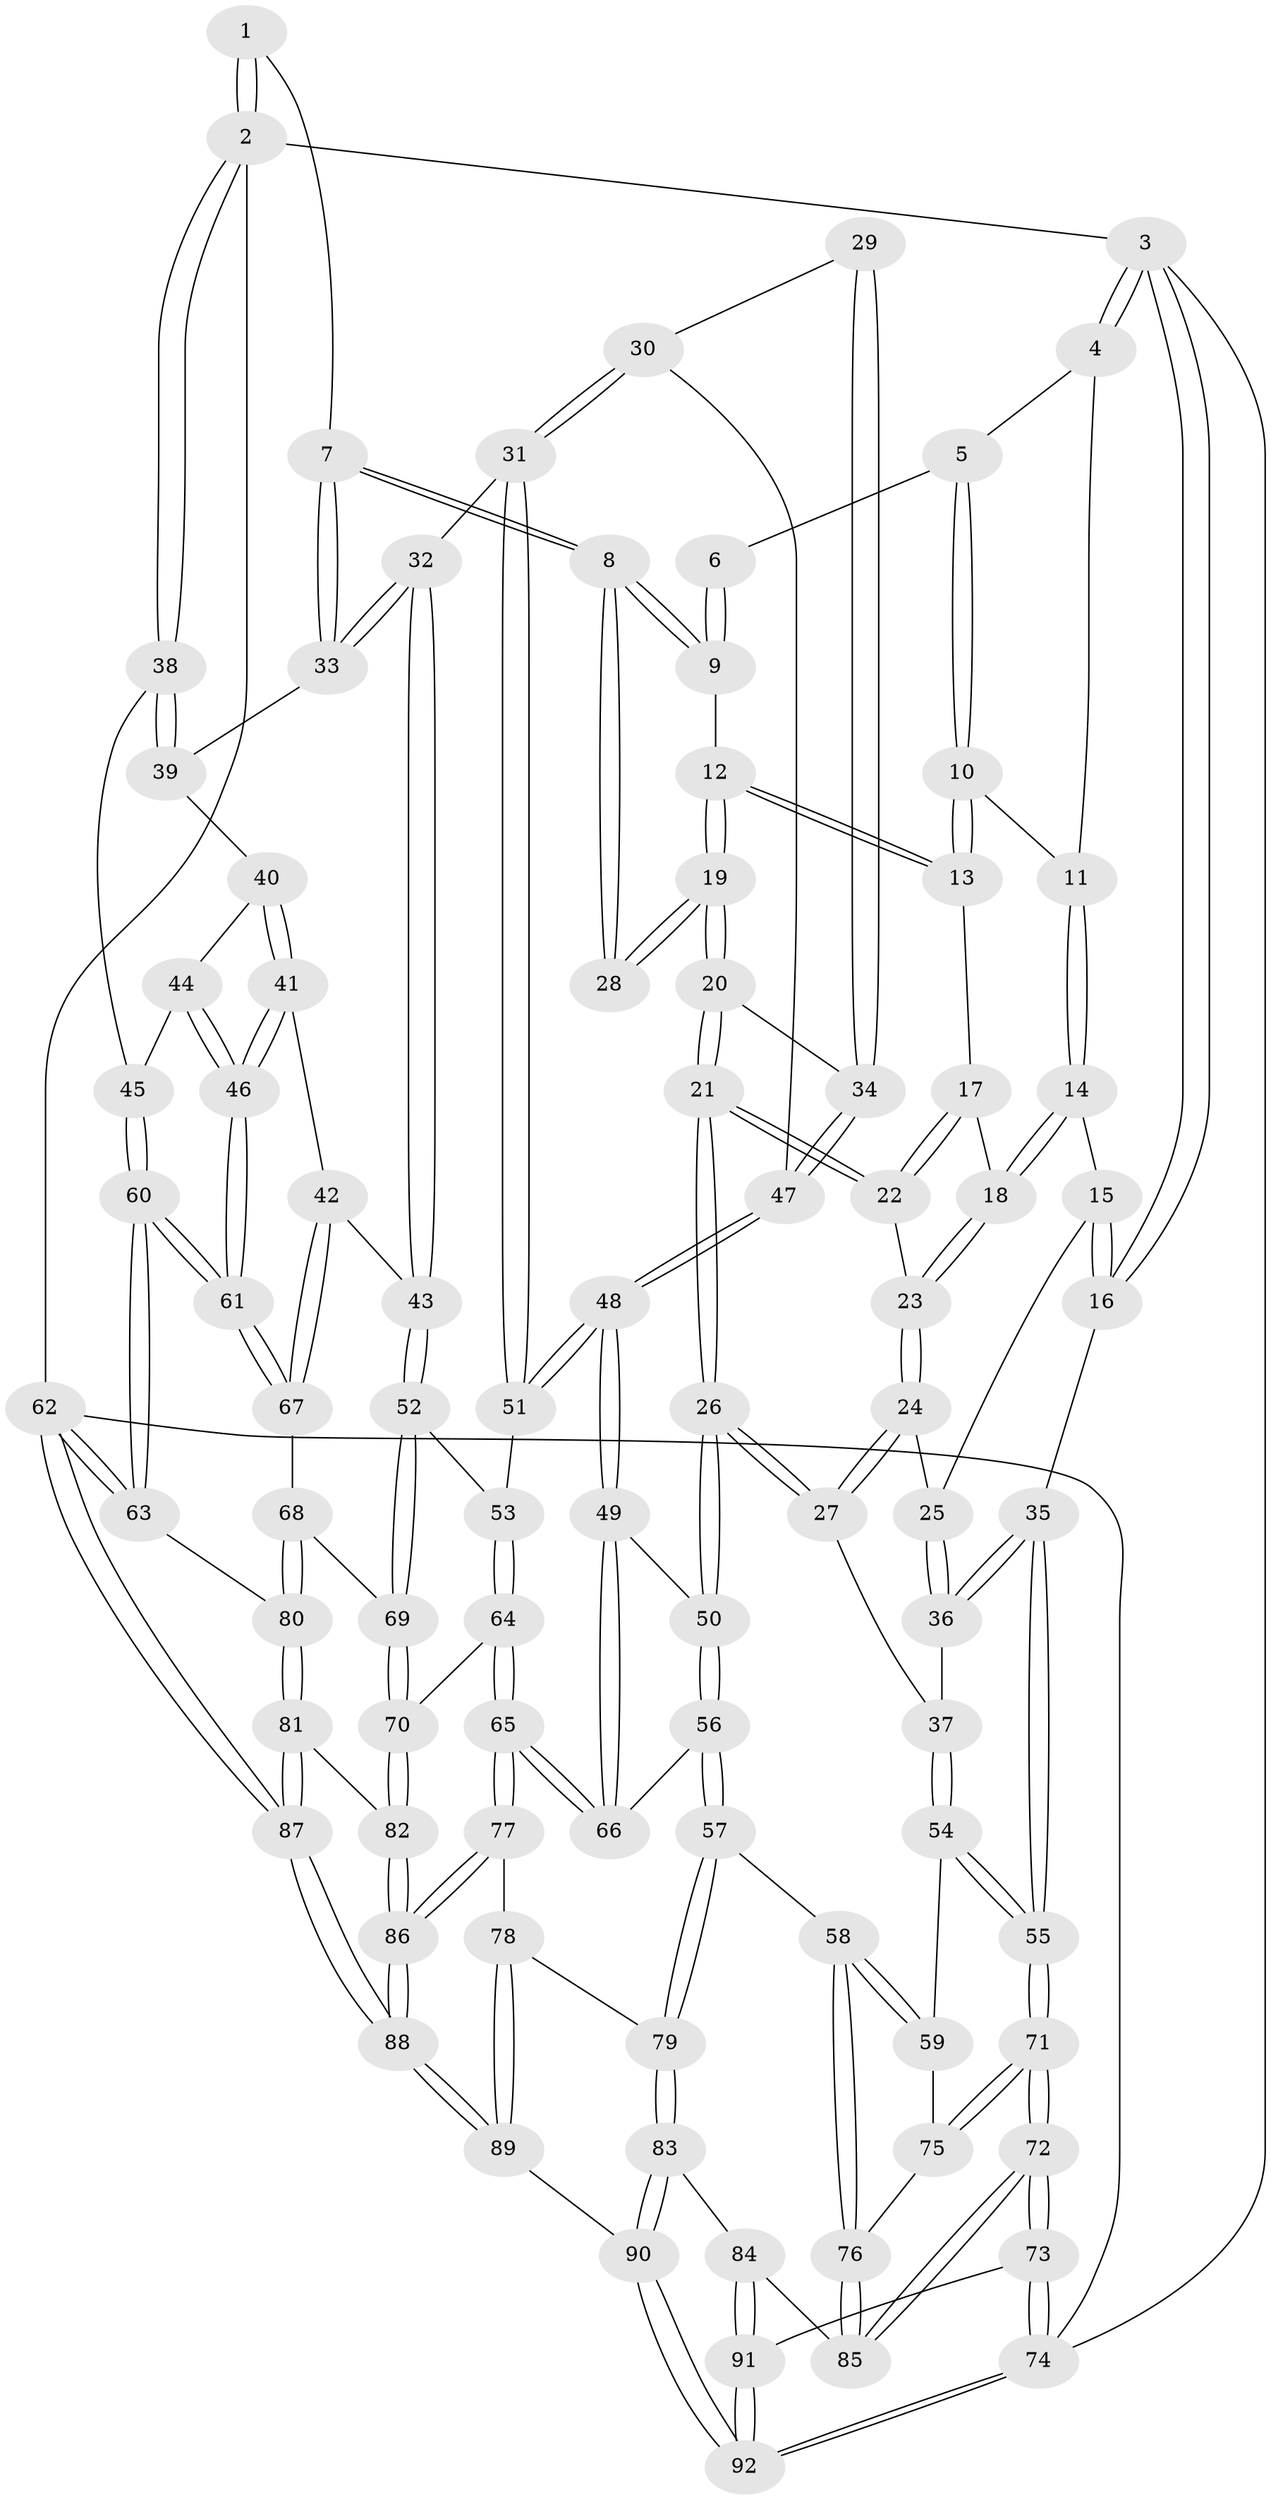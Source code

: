 // Generated by graph-tools (version 1.1) at 2025/38/03/09/25 02:38:23]
// undirected, 92 vertices, 227 edges
graph export_dot {
graph [start="1"]
  node [color=gray90,style=filled];
  1 [pos="+0.8647949252528916+0"];
  2 [pos="+1+0"];
  3 [pos="+0+0"];
  4 [pos="+0+0"];
  5 [pos="+0.44351360720384947+0"];
  6 [pos="+0.5100193833563844+0"];
  7 [pos="+0.7600797418023759+0.2558769150510892"];
  8 [pos="+0.7004615900680645+0.22334475222422412"];
  9 [pos="+0.6533617490850733+0.1830912437885963"];
  10 [pos="+0.39762755799186283+0"];
  11 [pos="+0.1394171906488315+0.10145415377711466"];
  12 [pos="+0.4961166812794115+0.24168339810482473"];
  13 [pos="+0.3807393741019526+0.07122351070723963"];
  14 [pos="+0.1277857068770024+0.16858918967073513"];
  15 [pos="+0.09542330417495594+0.17550180461072634"];
  16 [pos="+0+0.005736140767423495"];
  17 [pos="+0.3502866134904685+0.12436474345018847"];
  18 [pos="+0.1318107147312542+0.17182727708054094"];
  19 [pos="+0.4715380764147053+0.312688061672954"];
  20 [pos="+0.4252828960018758+0.37356211663251654"];
  21 [pos="+0.33869574299453126+0.38014401575460083"];
  22 [pos="+0.3317380168300748+0.1952773593571604"];
  23 [pos="+0.16576330105490675+0.22733088594537307"];
  24 [pos="+0.17511607474172944+0.27869100746579867"];
  25 [pos="+0.027154910983510357+0.3007555181144065"];
  26 [pos="+0.29947584954067+0.40916884350168886"];
  27 [pos="+0.23093718107601008+0.39029707732510105"];
  28 [pos="+0.5730005460629254+0.30983498852663316"];
  29 [pos="+0.5779975358026256+0.3451486961563458"];
  30 [pos="+0.6383691607476398+0.4046122262551421"];
  31 [pos="+0.6756914802441147+0.4095336684727189"];
  32 [pos="+0.6946188930568948+0.40267842674018695"];
  33 [pos="+0.7666549991841033+0.2627878545221028"];
  34 [pos="+0.4474362926819509+0.3884811823158227"];
  35 [pos="+0+0.37933284972143355"];
  36 [pos="+0+0.3536690386553522"];
  37 [pos="+0.14245766521835515+0.41600269875138773"];
  38 [pos="+1+0.01199195505769429"];
  39 [pos="+0.8002808752702236+0.2663661302317143"];
  40 [pos="+0.8834779038572331+0.3887702084539296"];
  41 [pos="+0.8966924648775325+0.4793146013854994"];
  42 [pos="+0.8460571570826426+0.5178855932739573"];
  43 [pos="+0.7591705328090517+0.5299456816891163"];
  44 [pos="+0.9584869574732766+0.3815850909887635"];
  45 [pos="+1+0.21256778685042266"];
  46 [pos="+1+0.5736297986948508"];
  47 [pos="+0.48537031404258807+0.41966977594339894"];
  48 [pos="+0.5256776839606716+0.5270520779010976"];
  49 [pos="+0.5248071454451271+0.5292612576370567"];
  50 [pos="+0.3061922094475252+0.5457150314891932"];
  51 [pos="+0.6030900153566243+0.5134149841191008"];
  52 [pos="+0.7490098075246819+0.551934556393981"];
  53 [pos="+0.6362964173661642+0.5551704586547127"];
  54 [pos="+0.07317842242294371+0.5691110905795712"];
  55 [pos="+0+0.4925716847135768"];
  56 [pos="+0.29844862249141246+0.6091577120515874"];
  57 [pos="+0.2587713030393167+0.6672188695637471"];
  58 [pos="+0.1259556977941934+0.6152271124150163"];
  59 [pos="+0.08962731281949139+0.5916322183142166"];
  60 [pos="+1+0.604361410834869"];
  61 [pos="+1+0.5903968273653397"];
  62 [pos="+1+1"];
  63 [pos="+1+0.6274434674410346"];
  64 [pos="+0.595243366342183+0.7117152316236108"];
  65 [pos="+0.5713431327757728+0.7161967278112401"];
  66 [pos="+0.5155213400208372+0.6429459660908485"];
  67 [pos="+0.8778438529603236+0.6139380328552587"];
  68 [pos="+0.8288319317979606+0.6931142763621086"];
  69 [pos="+0.7428021748940697+0.6638496239145159"];
  70 [pos="+0.657181180721703+0.7156079339133395"];
  71 [pos="+0+0.7275050981399648"];
  72 [pos="+0+0.884511845029316"];
  73 [pos="+0+0.9143800339867965"];
  74 [pos="+0+1"];
  75 [pos="+0.035426060803468766+0.6609519557916703"];
  76 [pos="+0.03616054671312327+0.7677169322158746"];
  77 [pos="+0.5387245568594198+0.7679016272592138"];
  78 [pos="+0.43808935651428416+0.8094540122889108"];
  79 [pos="+0.2607492565919466+0.7642209792742557"];
  80 [pos="+0.8786086290688658+0.7516888125361805"];
  81 [pos="+0.864942115757219+0.8302530175283429"];
  82 [pos="+0.7222373304609206+0.8272926918828485"];
  83 [pos="+0.23237283441884685+0.8064695568545087"];
  84 [pos="+0.2060532248897519+0.8168884766605666"];
  85 [pos="+0.03331765232459144+0.7795140848315737"];
  86 [pos="+0.6415530721577033+1"];
  87 [pos="+1+1"];
  88 [pos="+0.6453098128474699+1"];
  89 [pos="+0.4457127480384793+1"];
  90 [pos="+0.3878060079800174+1"];
  91 [pos="+0.13372668548500916+0.9142017108830371"];
  92 [pos="+0.0936618015518851+1"];
  1 -- 2;
  1 -- 2;
  1 -- 7;
  2 -- 3;
  2 -- 38;
  2 -- 38;
  2 -- 62;
  3 -- 4;
  3 -- 4;
  3 -- 16;
  3 -- 16;
  3 -- 74;
  4 -- 5;
  4 -- 11;
  5 -- 6;
  5 -- 10;
  5 -- 10;
  6 -- 9;
  6 -- 9;
  7 -- 8;
  7 -- 8;
  7 -- 33;
  7 -- 33;
  8 -- 9;
  8 -- 9;
  8 -- 28;
  8 -- 28;
  9 -- 12;
  10 -- 11;
  10 -- 13;
  10 -- 13;
  11 -- 14;
  11 -- 14;
  12 -- 13;
  12 -- 13;
  12 -- 19;
  12 -- 19;
  13 -- 17;
  14 -- 15;
  14 -- 18;
  14 -- 18;
  15 -- 16;
  15 -- 16;
  15 -- 25;
  16 -- 35;
  17 -- 18;
  17 -- 22;
  17 -- 22;
  18 -- 23;
  18 -- 23;
  19 -- 20;
  19 -- 20;
  19 -- 28;
  19 -- 28;
  20 -- 21;
  20 -- 21;
  20 -- 34;
  21 -- 22;
  21 -- 22;
  21 -- 26;
  21 -- 26;
  22 -- 23;
  23 -- 24;
  23 -- 24;
  24 -- 25;
  24 -- 27;
  24 -- 27;
  25 -- 36;
  25 -- 36;
  26 -- 27;
  26 -- 27;
  26 -- 50;
  26 -- 50;
  27 -- 37;
  29 -- 30;
  29 -- 34;
  29 -- 34;
  30 -- 31;
  30 -- 31;
  30 -- 47;
  31 -- 32;
  31 -- 51;
  31 -- 51;
  32 -- 33;
  32 -- 33;
  32 -- 43;
  32 -- 43;
  33 -- 39;
  34 -- 47;
  34 -- 47;
  35 -- 36;
  35 -- 36;
  35 -- 55;
  35 -- 55;
  36 -- 37;
  37 -- 54;
  37 -- 54;
  38 -- 39;
  38 -- 39;
  38 -- 45;
  39 -- 40;
  40 -- 41;
  40 -- 41;
  40 -- 44;
  41 -- 42;
  41 -- 46;
  41 -- 46;
  42 -- 43;
  42 -- 67;
  42 -- 67;
  43 -- 52;
  43 -- 52;
  44 -- 45;
  44 -- 46;
  44 -- 46;
  45 -- 60;
  45 -- 60;
  46 -- 61;
  46 -- 61;
  47 -- 48;
  47 -- 48;
  48 -- 49;
  48 -- 49;
  48 -- 51;
  48 -- 51;
  49 -- 50;
  49 -- 66;
  49 -- 66;
  50 -- 56;
  50 -- 56;
  51 -- 53;
  52 -- 53;
  52 -- 69;
  52 -- 69;
  53 -- 64;
  53 -- 64;
  54 -- 55;
  54 -- 55;
  54 -- 59;
  55 -- 71;
  55 -- 71;
  56 -- 57;
  56 -- 57;
  56 -- 66;
  57 -- 58;
  57 -- 79;
  57 -- 79;
  58 -- 59;
  58 -- 59;
  58 -- 76;
  58 -- 76;
  59 -- 75;
  60 -- 61;
  60 -- 61;
  60 -- 63;
  60 -- 63;
  61 -- 67;
  61 -- 67;
  62 -- 63;
  62 -- 63;
  62 -- 87;
  62 -- 87;
  62 -- 74;
  63 -- 80;
  64 -- 65;
  64 -- 65;
  64 -- 70;
  65 -- 66;
  65 -- 66;
  65 -- 77;
  65 -- 77;
  67 -- 68;
  68 -- 69;
  68 -- 80;
  68 -- 80;
  69 -- 70;
  69 -- 70;
  70 -- 82;
  70 -- 82;
  71 -- 72;
  71 -- 72;
  71 -- 75;
  71 -- 75;
  72 -- 73;
  72 -- 73;
  72 -- 85;
  72 -- 85;
  73 -- 74;
  73 -- 74;
  73 -- 91;
  74 -- 92;
  74 -- 92;
  75 -- 76;
  76 -- 85;
  76 -- 85;
  77 -- 78;
  77 -- 86;
  77 -- 86;
  78 -- 79;
  78 -- 89;
  78 -- 89;
  79 -- 83;
  79 -- 83;
  80 -- 81;
  80 -- 81;
  81 -- 82;
  81 -- 87;
  81 -- 87;
  82 -- 86;
  82 -- 86;
  83 -- 84;
  83 -- 90;
  83 -- 90;
  84 -- 85;
  84 -- 91;
  84 -- 91;
  86 -- 88;
  86 -- 88;
  87 -- 88;
  87 -- 88;
  88 -- 89;
  88 -- 89;
  89 -- 90;
  90 -- 92;
  90 -- 92;
  91 -- 92;
  91 -- 92;
}
